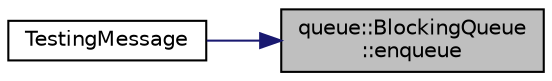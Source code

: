 digraph "queue::BlockingQueue::enqueue"
{
 // LATEX_PDF_SIZE
  edge [fontname="Helvetica",fontsize="10",labelfontname="Helvetica",labelfontsize="10"];
  node [fontname="Helvetica",fontsize="10",shape=record];
  rankdir="RL";
  Node1 [label="queue::BlockingQueue\l::enqueue",height=0.2,width=0.4,color="black", fillcolor="grey75", style="filled", fontcolor="black",tooltip=" "];
  Node1 -> Node2 [dir="back",color="midnightblue",fontsize="10",style="solid"];
  Node2 [label="TestingMessage",height=0.2,width=0.4,color="black", fillcolor="white", style="filled",URL="$_c_s_e687___test_harness_8cpp.html#a970db8d18bc03536666ee945338e8cdf",tooltip=" "];
}
